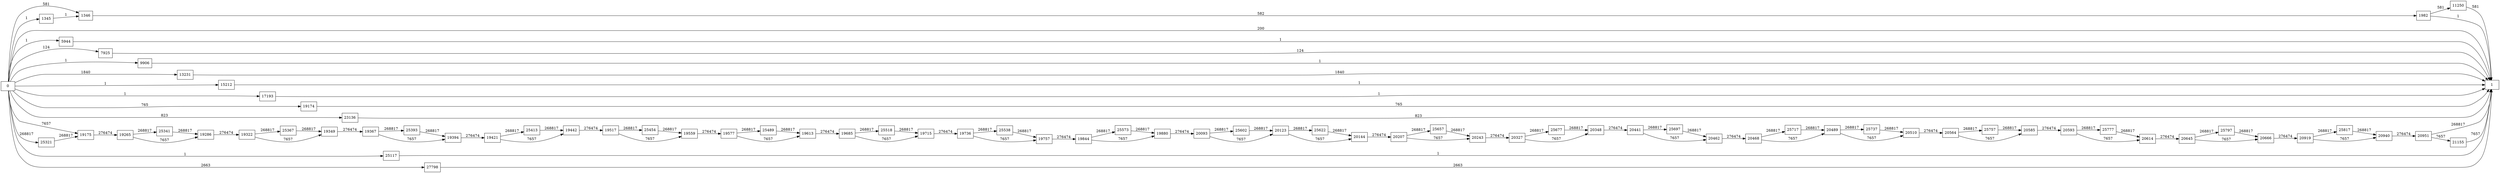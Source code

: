 digraph {
	graph [rankdir=LR]
	node [shape=rectangle]
	1345 -> 1346 [label=1]
	1346 -> 1982 [label=582]
	1982 -> 1 [label=1]
	1982 -> 11250 [label=581]
	5944 -> 1 [label=1]
	7925 -> 1 [label=124]
	9906 -> 1 [label=1]
	11250 -> 1 [label=581]
	13231 -> 1 [label=1840]
	15212 -> 1 [label=1]
	17193 -> 1 [label=1]
	19174 -> 1 [label=765]
	19175 -> 19265 [label=276474]
	19265 -> 19286 [label=7657]
	19265 -> 25341 [label=268817]
	19286 -> 19322 [label=276474]
	19322 -> 19349 [label=7657]
	19322 -> 25367 [label=268817]
	19349 -> 19367 [label=276474]
	19367 -> 19394 [label=7657]
	19367 -> 25393 [label=268817]
	19394 -> 19421 [label=276474]
	19421 -> 19442 [label=7657]
	19421 -> 25413 [label=268817]
	19442 -> 19517 [label=276474]
	19517 -> 19559 [label=7657]
	19517 -> 25454 [label=268817]
	19559 -> 19577 [label=276474]
	19577 -> 19613 [label=7657]
	19577 -> 25489 [label=268817]
	19613 -> 19685 [label=276474]
	19685 -> 19715 [label=7657]
	19685 -> 25518 [label=268817]
	19715 -> 19736 [label=276474]
	19736 -> 19757 [label=7657]
	19736 -> 25538 [label=268817]
	19757 -> 19844 [label=276474]
	19844 -> 19880 [label=7657]
	19844 -> 25573 [label=268817]
	19880 -> 20093 [label=276474]
	20093 -> 20123 [label=7657]
	20093 -> 25602 [label=268817]
	20123 -> 20144 [label=7657]
	20123 -> 25622 [label=268817]
	20144 -> 20207 [label=276474]
	20207 -> 20243 [label=7657]
	20207 -> 25657 [label=268817]
	20243 -> 20327 [label=276474]
	20327 -> 20348 [label=7657]
	20327 -> 25677 [label=268817]
	20348 -> 20441 [label=276474]
	20441 -> 20462 [label=7657]
	20441 -> 25697 [label=268817]
	20462 -> 20468 [label=276474]
	20468 -> 20489 [label=7657]
	20468 -> 25717 [label=268817]
	20489 -> 20510 [label=7657]
	20489 -> 25737 [label=268817]
	20510 -> 20564 [label=276474]
	20564 -> 20585 [label=7657]
	20564 -> 25757 [label=268817]
	20585 -> 20593 [label=276474]
	20593 -> 20614 [label=7657]
	20593 -> 25777 [label=268817]
	20614 -> 20645 [label=276474]
	20645 -> 20666 [label=7657]
	20645 -> 25797 [label=268817]
	20666 -> 20919 [label=276474]
	20919 -> 20940 [label=7657]
	20919 -> 25817 [label=268817]
	20940 -> 20951 [label=276474]
	20951 -> 1 [label=268817]
	20951 -> 21155 [label=7657]
	21155 -> 1 [label=7657]
	23136 -> 1 [label=823]
	25117 -> 1 [label=1]
	25321 -> 19175 [label=268817]
	25341 -> 19286 [label=268817]
	25367 -> 19349 [label=268817]
	25393 -> 19394 [label=268817]
	25413 -> 19442 [label=268817]
	25454 -> 19559 [label=268817]
	25489 -> 19613 [label=268817]
	25518 -> 19715 [label=268817]
	25538 -> 19757 [label=268817]
	25573 -> 19880 [label=268817]
	25602 -> 20123 [label=268817]
	25622 -> 20144 [label=268817]
	25657 -> 20243 [label=268817]
	25677 -> 20348 [label=268817]
	25697 -> 20462 [label=268817]
	25717 -> 20489 [label=268817]
	25737 -> 20510 [label=268817]
	25757 -> 20585 [label=268817]
	25777 -> 20614 [label=268817]
	25797 -> 20666 [label=268817]
	25817 -> 20940 [label=268817]
	27798 -> 1 [label=2663]
	0 -> 1346 [label=581]
	0 -> 19175 [label=7657]
	0 -> 1345 [label=1]
	0 -> 1 [label=200]
	0 -> 5944 [label=1]
	0 -> 7925 [label=124]
	0 -> 9906 [label=1]
	0 -> 13231 [label=1840]
	0 -> 15212 [label=1]
	0 -> 17193 [label=1]
	0 -> 19174 [label=765]
	0 -> 23136 [label=823]
	0 -> 25117 [label=1]
	0 -> 25321 [label=268817]
	0 -> 27798 [label=2663]
}
